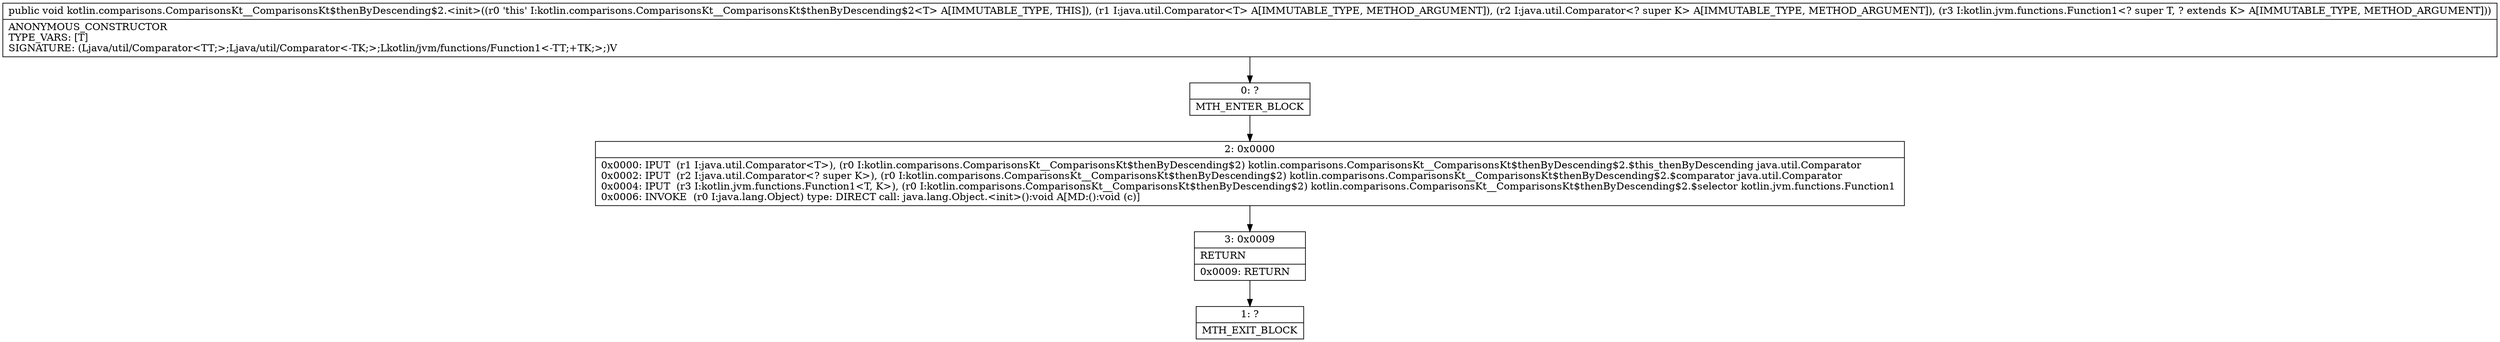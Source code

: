 digraph "CFG forkotlin.comparisons.ComparisonsKt__ComparisonsKt$thenByDescending$2.\<init\>(Ljava\/util\/Comparator;Ljava\/util\/Comparator;Lkotlin\/jvm\/functions\/Function1;)V" {
Node_0 [shape=record,label="{0\:\ ?|MTH_ENTER_BLOCK\l}"];
Node_2 [shape=record,label="{2\:\ 0x0000|0x0000: IPUT  (r1 I:java.util.Comparator\<T\>), (r0 I:kotlin.comparisons.ComparisonsKt__ComparisonsKt$thenByDescending$2) kotlin.comparisons.ComparisonsKt__ComparisonsKt$thenByDescending$2.$this_thenByDescending java.util.Comparator \l0x0002: IPUT  (r2 I:java.util.Comparator\<? super K\>), (r0 I:kotlin.comparisons.ComparisonsKt__ComparisonsKt$thenByDescending$2) kotlin.comparisons.ComparisonsKt__ComparisonsKt$thenByDescending$2.$comparator java.util.Comparator \l0x0004: IPUT  (r3 I:kotlin.jvm.functions.Function1\<T, K\>), (r0 I:kotlin.comparisons.ComparisonsKt__ComparisonsKt$thenByDescending$2) kotlin.comparisons.ComparisonsKt__ComparisonsKt$thenByDescending$2.$selector kotlin.jvm.functions.Function1 \l0x0006: INVOKE  (r0 I:java.lang.Object) type: DIRECT call: java.lang.Object.\<init\>():void A[MD:():void (c)]\l}"];
Node_3 [shape=record,label="{3\:\ 0x0009|RETURN\l|0x0009: RETURN   \l}"];
Node_1 [shape=record,label="{1\:\ ?|MTH_EXIT_BLOCK\l}"];
MethodNode[shape=record,label="{public void kotlin.comparisons.ComparisonsKt__ComparisonsKt$thenByDescending$2.\<init\>((r0 'this' I:kotlin.comparisons.ComparisonsKt__ComparisonsKt$thenByDescending$2\<T\> A[IMMUTABLE_TYPE, THIS]), (r1 I:java.util.Comparator\<T\> A[IMMUTABLE_TYPE, METHOD_ARGUMENT]), (r2 I:java.util.Comparator\<? super K\> A[IMMUTABLE_TYPE, METHOD_ARGUMENT]), (r3 I:kotlin.jvm.functions.Function1\<? super T, ? extends K\> A[IMMUTABLE_TYPE, METHOD_ARGUMENT]))  | ANONYMOUS_CONSTRUCTOR\lTYPE_VARS: [T]\lSIGNATURE: (Ljava\/util\/Comparator\<TT;\>;Ljava\/util\/Comparator\<\-TK;\>;Lkotlin\/jvm\/functions\/Function1\<\-TT;+TK;\>;)V\l}"];
MethodNode -> Node_0;Node_0 -> Node_2;
Node_2 -> Node_3;
Node_3 -> Node_1;
}

